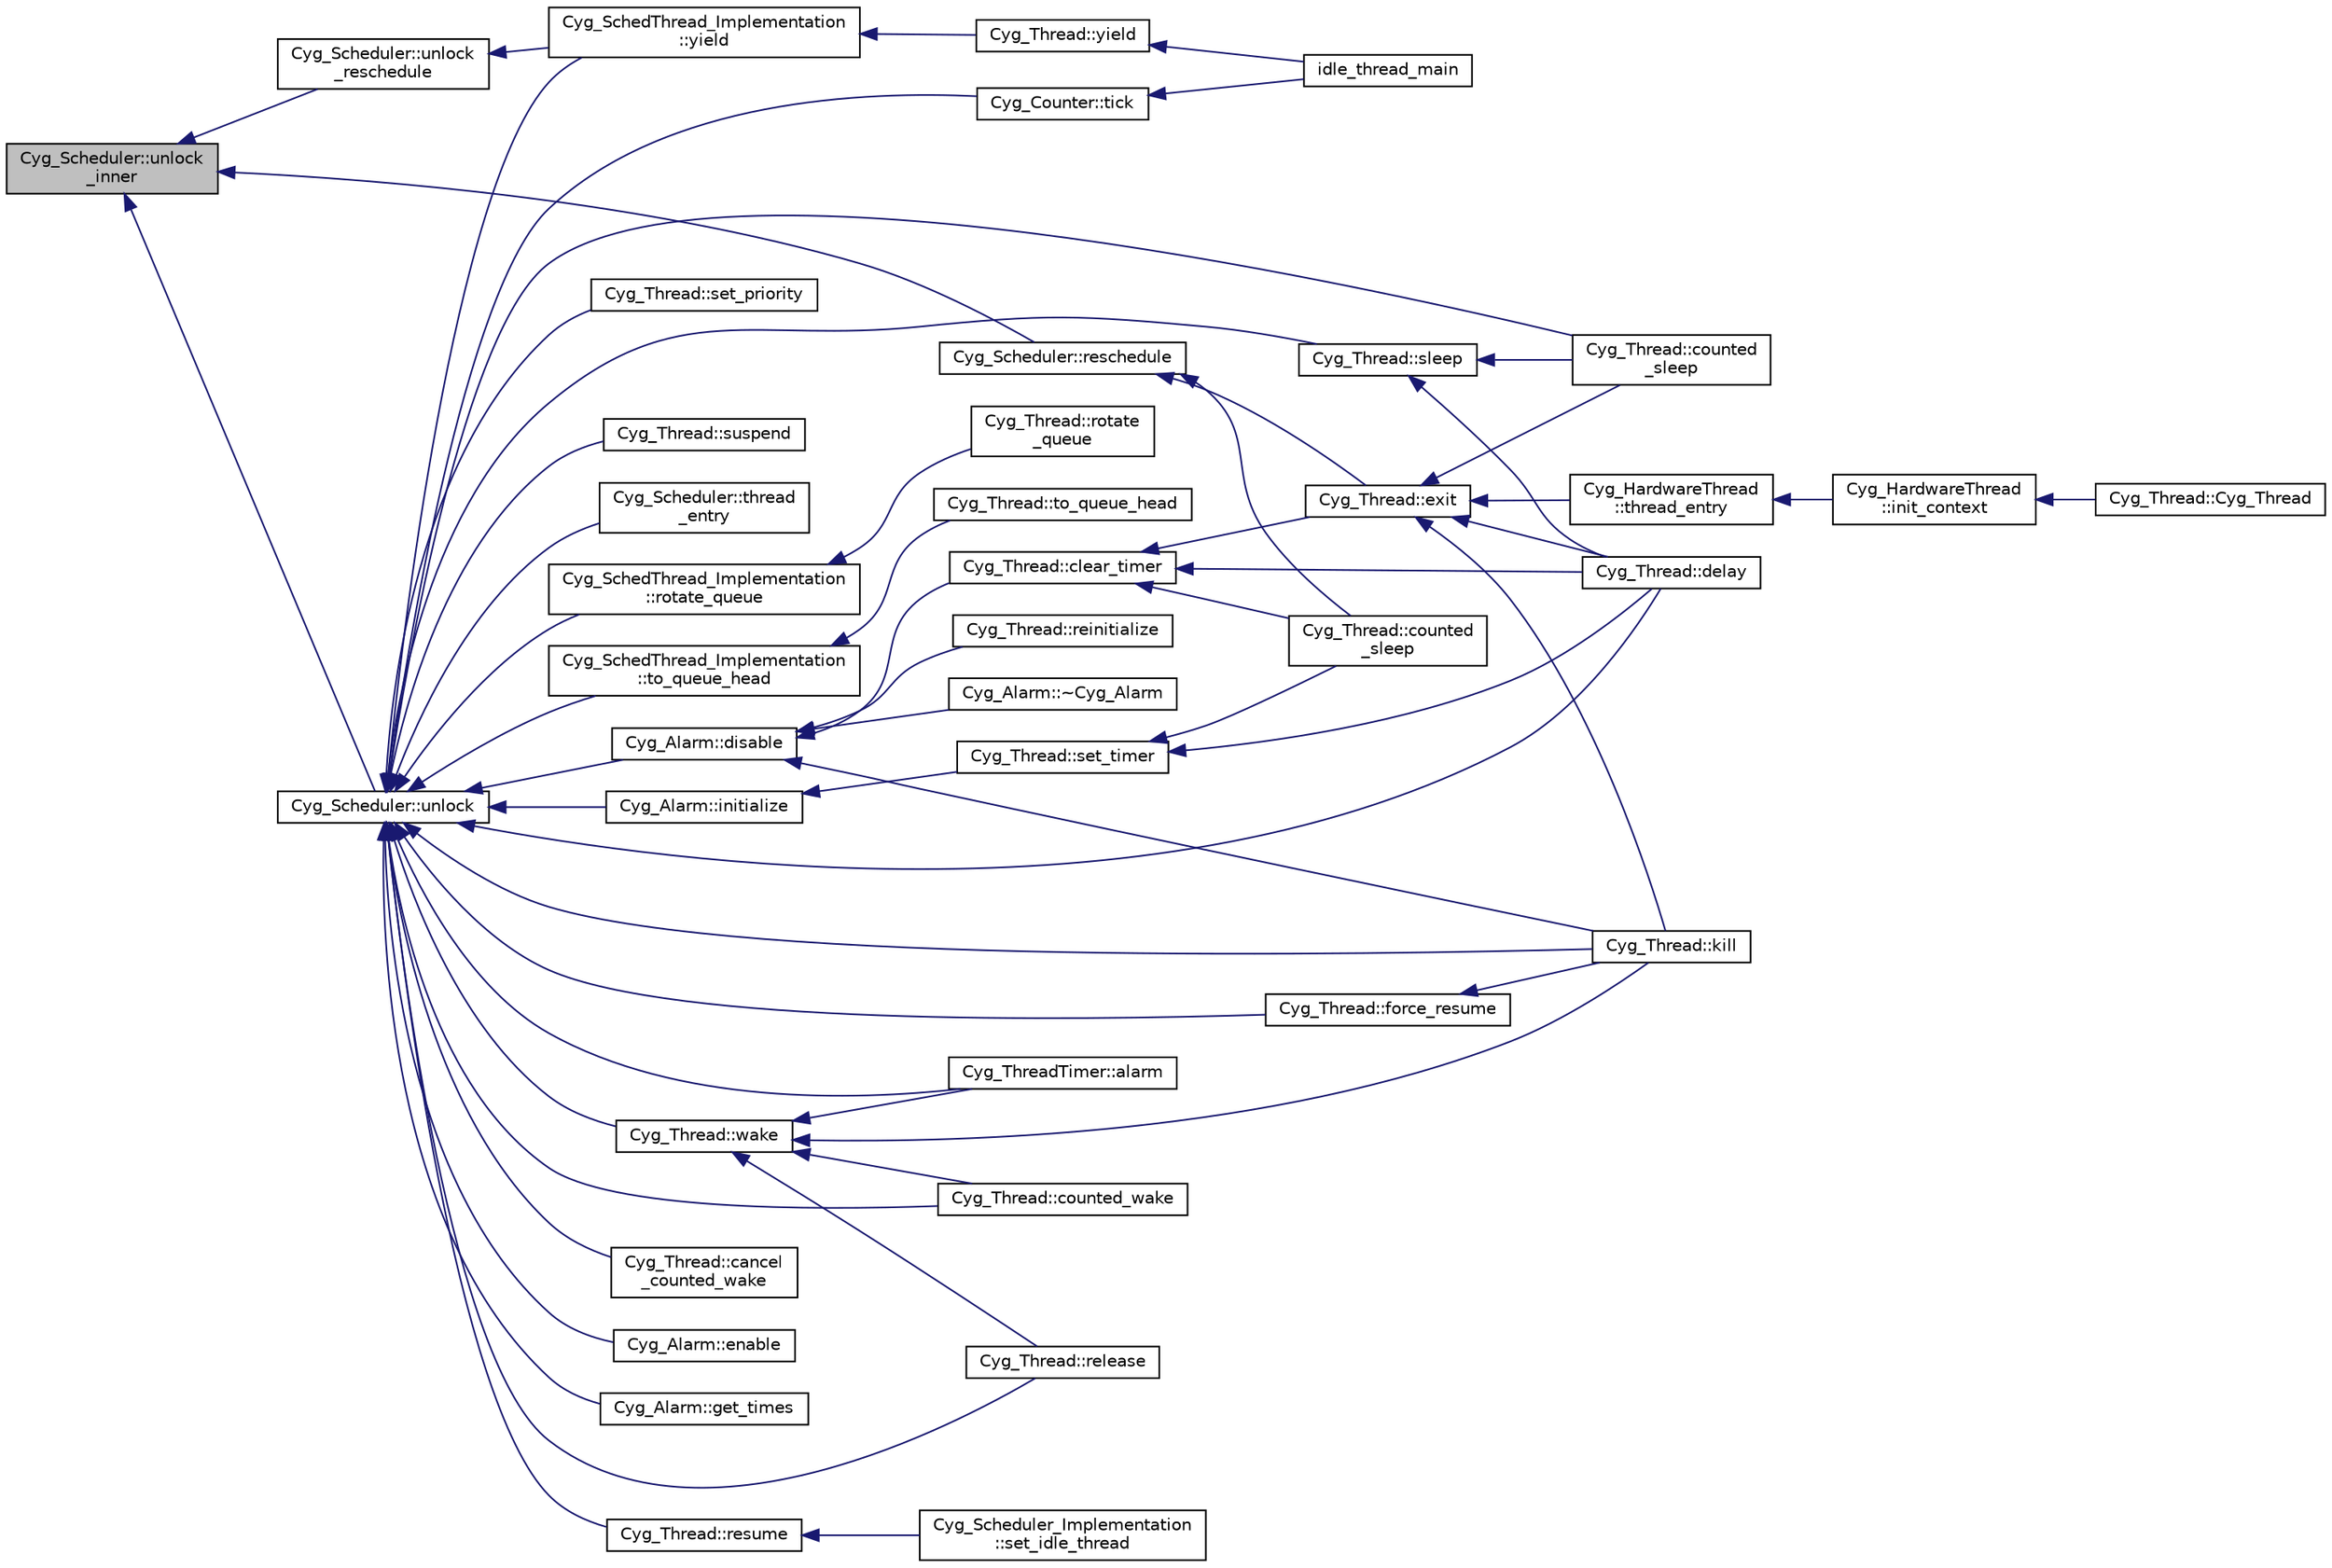 digraph "Cyg_Scheduler::unlock_inner"
{
  edge [fontname="Helvetica",fontsize="10",labelfontname="Helvetica",labelfontsize="10"];
  node [fontname="Helvetica",fontsize="10",shape=record];
  rankdir="LR";
  Node1 [label="Cyg_Scheduler::unlock\l_inner",height=0.2,width=0.4,color="black", fillcolor="grey75", style="filled" fontcolor="black"];
  Node1 -> Node2 [dir="back",color="midnightblue",fontsize="10",style="solid",fontname="Helvetica"];
  Node2 [label="Cyg_Scheduler::reschedule",height=0.2,width=0.4,color="black", fillcolor="white", style="filled",URL="$class_cyg___scheduler.html#a62f9df6230a2e9c13bb168597404de5c"];
  Node2 -> Node3 [dir="back",color="midnightblue",fontsize="10",style="solid",fontname="Helvetica"];
  Node3 [label="Cyg_Thread::counted\l_sleep",height=0.2,width=0.4,color="black", fillcolor="white", style="filled",URL="$class_cyg___thread.html#ae26681ed39ae0e34088fd925be8f3484"];
  Node2 -> Node4 [dir="back",color="midnightblue",fontsize="10",style="solid",fontname="Helvetica"];
  Node4 [label="Cyg_Thread::exit",height=0.2,width=0.4,color="black", fillcolor="white", style="filled",URL="$class_cyg___thread.html#a1325e6829eb67a7c584cee48d81cc371"];
  Node4 -> Node5 [dir="back",color="midnightblue",fontsize="10",style="solid",fontname="Helvetica"];
  Node5 [label="Cyg_HardwareThread\l::thread_entry",height=0.2,width=0.4,color="black", fillcolor="white", style="filled",URL="$class_cyg___hardware_thread.html#af951e39bf5d2fcc71329274afd3f7ae3"];
  Node5 -> Node6 [dir="back",color="midnightblue",fontsize="10",style="solid",fontname="Helvetica"];
  Node6 [label="Cyg_HardwareThread\l::init_context",height=0.2,width=0.4,color="black", fillcolor="white", style="filled",URL="$class_cyg___hardware_thread.html#aee6c6a52409a0882697917ec16875260"];
  Node6 -> Node7 [dir="back",color="midnightblue",fontsize="10",style="solid",fontname="Helvetica"];
  Node7 [label="Cyg_Thread::Cyg_Thread",height=0.2,width=0.4,color="black", fillcolor="white", style="filled",URL="$class_cyg___thread.html#a13efd27904ba3f891eeb1fc56d7c1865"];
  Node4 -> Node8 [dir="back",color="midnightblue",fontsize="10",style="solid",fontname="Helvetica"];
  Node8 [label="Cyg_Thread::counted\l_sleep",height=0.2,width=0.4,color="black", fillcolor="white", style="filled",URL="$class_cyg___thread.html#aaf9b4fc5afa2c960f564b6701287663c"];
  Node4 -> Node9 [dir="back",color="midnightblue",fontsize="10",style="solid",fontname="Helvetica"];
  Node9 [label="Cyg_Thread::kill",height=0.2,width=0.4,color="black", fillcolor="white", style="filled",URL="$class_cyg___thread.html#aa2ccfc563049b0f7e77ebbafb5df7eca"];
  Node4 -> Node10 [dir="back",color="midnightblue",fontsize="10",style="solid",fontname="Helvetica"];
  Node10 [label="Cyg_Thread::delay",height=0.2,width=0.4,color="black", fillcolor="white", style="filled",URL="$class_cyg___thread.html#a5bea2b207ab7788d560fa2bc98334b7d"];
  Node1 -> Node11 [dir="back",color="midnightblue",fontsize="10",style="solid",fontname="Helvetica"];
  Node11 [label="Cyg_Scheduler::unlock",height=0.2,width=0.4,color="black", fillcolor="white", style="filled",URL="$class_cyg___scheduler.html#a362916327f3b75af4b104272f6c9e466"];
  Node11 -> Node12 [dir="back",color="midnightblue",fontsize="10",style="solid",fontname="Helvetica"];
  Node12 [label="Cyg_ThreadTimer::alarm",height=0.2,width=0.4,color="black", fillcolor="white", style="filled",URL="$class_cyg___thread_timer.html#ab355d2d23288714dcddad7dea458d991"];
  Node11 -> Node13 [dir="back",color="midnightblue",fontsize="10",style="solid",fontname="Helvetica"];
  Node13 [label="Cyg_Thread::cancel\l_counted_wake",height=0.2,width=0.4,color="black", fillcolor="white", style="filled",URL="$class_cyg___thread.html#a0e2432ce82cee0d332f4218a3ee0cae0"];
  Node11 -> Node8 [dir="back",color="midnightblue",fontsize="10",style="solid",fontname="Helvetica"];
  Node11 -> Node14 [dir="back",color="midnightblue",fontsize="10",style="solid",fontname="Helvetica"];
  Node14 [label="Cyg_Thread::counted_wake",height=0.2,width=0.4,color="black", fillcolor="white", style="filled",URL="$class_cyg___thread.html#a4912b6ba316818edc0f1c36a9b51e201"];
  Node11 -> Node10 [dir="back",color="midnightblue",fontsize="10",style="solid",fontname="Helvetica"];
  Node11 -> Node15 [dir="back",color="midnightblue",fontsize="10",style="solid",fontname="Helvetica"];
  Node15 [label="Cyg_Alarm::disable",height=0.2,width=0.4,color="black", fillcolor="white", style="filled",URL="$class_cyg___alarm.html#a72222d58531e082f7de0007f28b604f1"];
  Node15 -> Node16 [dir="back",color="midnightblue",fontsize="10",style="solid",fontname="Helvetica"];
  Node16 [label="Cyg_Thread::clear_timer",height=0.2,width=0.4,color="black", fillcolor="white", style="filled",URL="$class_cyg___thread.html#acd6c558eb9fe78341e7b933b16dd9678"];
  Node16 -> Node3 [dir="back",color="midnightblue",fontsize="10",style="solid",fontname="Helvetica"];
  Node16 -> Node4 [dir="back",color="midnightblue",fontsize="10",style="solid",fontname="Helvetica"];
  Node16 -> Node10 [dir="back",color="midnightblue",fontsize="10",style="solid",fontname="Helvetica"];
  Node15 -> Node9 [dir="back",color="midnightblue",fontsize="10",style="solid",fontname="Helvetica"];
  Node15 -> Node17 [dir="back",color="midnightblue",fontsize="10",style="solid",fontname="Helvetica"];
  Node17 [label="Cyg_Thread::reinitialize",height=0.2,width=0.4,color="black", fillcolor="white", style="filled",URL="$class_cyg___thread.html#abdd74d18178c8e11cd8668e35d98ddf3"];
  Node15 -> Node18 [dir="back",color="midnightblue",fontsize="10",style="solid",fontname="Helvetica"];
  Node18 [label="Cyg_Alarm::~Cyg_Alarm",height=0.2,width=0.4,color="black", fillcolor="white", style="filled",URL="$class_cyg___alarm.html#a66e9e842221f3212bff7a306a21b9deb"];
  Node11 -> Node19 [dir="back",color="midnightblue",fontsize="10",style="solid",fontname="Helvetica"];
  Node19 [label="Cyg_Alarm::enable",height=0.2,width=0.4,color="black", fillcolor="white", style="filled",URL="$class_cyg___alarm.html#a5fc26af76b09d9ca69afaaf894979fd9"];
  Node11 -> Node20 [dir="back",color="midnightblue",fontsize="10",style="solid",fontname="Helvetica"];
  Node20 [label="Cyg_Thread::force_resume",height=0.2,width=0.4,color="black", fillcolor="white", style="filled",URL="$class_cyg___thread.html#a57bf6bf843c58e1331698a7fb75c9988"];
  Node20 -> Node9 [dir="back",color="midnightblue",fontsize="10",style="solid",fontname="Helvetica"];
  Node11 -> Node21 [dir="back",color="midnightblue",fontsize="10",style="solid",fontname="Helvetica"];
  Node21 [label="Cyg_Alarm::get_times",height=0.2,width=0.4,color="black", fillcolor="white", style="filled",URL="$class_cyg___alarm.html#a67224148d954ded549b8e85a97c0379d"];
  Node11 -> Node22 [dir="back",color="midnightblue",fontsize="10",style="solid",fontname="Helvetica"];
  Node22 [label="Cyg_Alarm::initialize",height=0.2,width=0.4,color="black", fillcolor="white", style="filled",URL="$class_cyg___alarm.html#a86a3cc0243666be0b078300ce12f8b67"];
  Node22 -> Node23 [dir="back",color="midnightblue",fontsize="10",style="solid",fontname="Helvetica"];
  Node23 [label="Cyg_Thread::set_timer",height=0.2,width=0.4,color="black", fillcolor="white", style="filled",URL="$class_cyg___thread.html#a7e92402378d90c942fd050ac77610c05"];
  Node23 -> Node3 [dir="back",color="midnightblue",fontsize="10",style="solid",fontname="Helvetica"];
  Node23 -> Node10 [dir="back",color="midnightblue",fontsize="10",style="solid",fontname="Helvetica"];
  Node11 -> Node9 [dir="back",color="midnightblue",fontsize="10",style="solid",fontname="Helvetica"];
  Node11 -> Node24 [dir="back",color="midnightblue",fontsize="10",style="solid",fontname="Helvetica"];
  Node24 [label="Cyg_Thread::release",height=0.2,width=0.4,color="black", fillcolor="white", style="filled",URL="$class_cyg___thread.html#a78079e3efa67760bc216a5d103bbfe0a"];
  Node11 -> Node25 [dir="back",color="midnightblue",fontsize="10",style="solid",fontname="Helvetica"];
  Node25 [label="Cyg_Thread::resume",height=0.2,width=0.4,color="black", fillcolor="white", style="filled",URL="$class_cyg___thread.html#aae0100385a3513f48a6c013a11e807f7"];
  Node25 -> Node26 [dir="back",color="midnightblue",fontsize="10",style="solid",fontname="Helvetica"];
  Node26 [label="Cyg_Scheduler_Implementation\l::set_idle_thread",height=0.2,width=0.4,color="black", fillcolor="white", style="filled",URL="$class_cyg___scheduler___implementation.html#a479836186b44e4d1bfa4342dbc79c641"];
  Node11 -> Node27 [dir="back",color="midnightblue",fontsize="10",style="solid",fontname="Helvetica"];
  Node27 [label="Cyg_SchedThread_Implementation\l::rotate_queue",height=0.2,width=0.4,color="black", fillcolor="white", style="filled",URL="$class_cyg___sched_thread___implementation.html#a160b834c819c62e37e005640d8bb59a3"];
  Node27 -> Node28 [dir="back",color="midnightblue",fontsize="10",style="solid",fontname="Helvetica"];
  Node28 [label="Cyg_Thread::rotate\l_queue",height=0.2,width=0.4,color="black", fillcolor="white", style="filled",URL="$class_cyg___thread.html#a096f76683fd0c5b0fdce639d84a421de"];
  Node11 -> Node29 [dir="back",color="midnightblue",fontsize="10",style="solid",fontname="Helvetica"];
  Node29 [label="Cyg_Thread::set_priority",height=0.2,width=0.4,color="black", fillcolor="white", style="filled",URL="$class_cyg___thread.html#ab102fd5044377146d5cd67337f2d3383"];
  Node11 -> Node30 [dir="back",color="midnightblue",fontsize="10",style="solid",fontname="Helvetica"];
  Node30 [label="Cyg_Thread::sleep",height=0.2,width=0.4,color="black", fillcolor="white", style="filled",URL="$class_cyg___thread.html#abac0be19a5144b40c5d8d84b185ba8a5"];
  Node30 -> Node8 [dir="back",color="midnightblue",fontsize="10",style="solid",fontname="Helvetica"];
  Node30 -> Node10 [dir="back",color="midnightblue",fontsize="10",style="solid",fontname="Helvetica"];
  Node11 -> Node31 [dir="back",color="midnightblue",fontsize="10",style="solid",fontname="Helvetica"];
  Node31 [label="Cyg_Thread::suspend",height=0.2,width=0.4,color="black", fillcolor="white", style="filled",URL="$class_cyg___thread.html#ad3943c165934a8db1ac52d65efd05e0b"];
  Node11 -> Node32 [dir="back",color="midnightblue",fontsize="10",style="solid",fontname="Helvetica"];
  Node32 [label="Cyg_Scheduler::thread\l_entry",height=0.2,width=0.4,color="black", fillcolor="white", style="filled",URL="$class_cyg___scheduler.html#a2dfdb7b0a2485dc61e7b6cd92c193f7d"];
  Node11 -> Node33 [dir="back",color="midnightblue",fontsize="10",style="solid",fontname="Helvetica"];
  Node33 [label="Cyg_Counter::tick",height=0.2,width=0.4,color="black", fillcolor="white", style="filled",URL="$class_cyg___counter.html#a94149bfbd4ec7069dc703c5a158b4f9f"];
  Node33 -> Node34 [dir="back",color="midnightblue",fontsize="10",style="solid",fontname="Helvetica"];
  Node34 [label="idle_thread_main",height=0.2,width=0.4,color="black", fillcolor="white", style="filled",URL="$thread_8cxx.html#ab41818e0f3d9ad7695412191d8d01f2d"];
  Node11 -> Node35 [dir="back",color="midnightblue",fontsize="10",style="solid",fontname="Helvetica"];
  Node35 [label="Cyg_SchedThread_Implementation\l::to_queue_head",height=0.2,width=0.4,color="black", fillcolor="white", style="filled",URL="$class_cyg___sched_thread___implementation.html#aee50d5d34fb606e54d3652ed9a234c37"];
  Node35 -> Node36 [dir="back",color="midnightblue",fontsize="10",style="solid",fontname="Helvetica"];
  Node36 [label="Cyg_Thread::to_queue_head",height=0.2,width=0.4,color="black", fillcolor="white", style="filled",URL="$class_cyg___thread.html#a7c193f2e0eaaf194ae0238de80f9f52a"];
  Node11 -> Node37 [dir="back",color="midnightblue",fontsize="10",style="solid",fontname="Helvetica"];
  Node37 [label="Cyg_Thread::wake",height=0.2,width=0.4,color="black", fillcolor="white", style="filled",URL="$class_cyg___thread.html#a6bec4a51156245d5a0079ae589d1d18c"];
  Node37 -> Node14 [dir="back",color="midnightblue",fontsize="10",style="solid",fontname="Helvetica"];
  Node37 -> Node24 [dir="back",color="midnightblue",fontsize="10",style="solid",fontname="Helvetica"];
  Node37 -> Node9 [dir="back",color="midnightblue",fontsize="10",style="solid",fontname="Helvetica"];
  Node37 -> Node12 [dir="back",color="midnightblue",fontsize="10",style="solid",fontname="Helvetica"];
  Node11 -> Node38 [dir="back",color="midnightblue",fontsize="10",style="solid",fontname="Helvetica"];
  Node38 [label="Cyg_SchedThread_Implementation\l::yield",height=0.2,width=0.4,color="black", fillcolor="white", style="filled",URL="$class_cyg___sched_thread___implementation.html#a74789ffbf16253a8a98f285bc16fc5cd"];
  Node38 -> Node39 [dir="back",color="midnightblue",fontsize="10",style="solid",fontname="Helvetica"];
  Node39 [label="Cyg_Thread::yield",height=0.2,width=0.4,color="black", fillcolor="white", style="filled",URL="$class_cyg___thread.html#a9e4d6dc7268a1c87fc4875bc0d3e0ba5"];
  Node39 -> Node34 [dir="back",color="midnightblue",fontsize="10",style="solid",fontname="Helvetica"];
  Node1 -> Node40 [dir="back",color="midnightblue",fontsize="10",style="solid",fontname="Helvetica"];
  Node40 [label="Cyg_Scheduler::unlock\l_reschedule",height=0.2,width=0.4,color="black", fillcolor="white", style="filled",URL="$class_cyg___scheduler.html#a6e0408a5e6a8cd1b636ae4ab1a64fb31"];
  Node40 -> Node38 [dir="back",color="midnightblue",fontsize="10",style="solid",fontname="Helvetica"];
}

